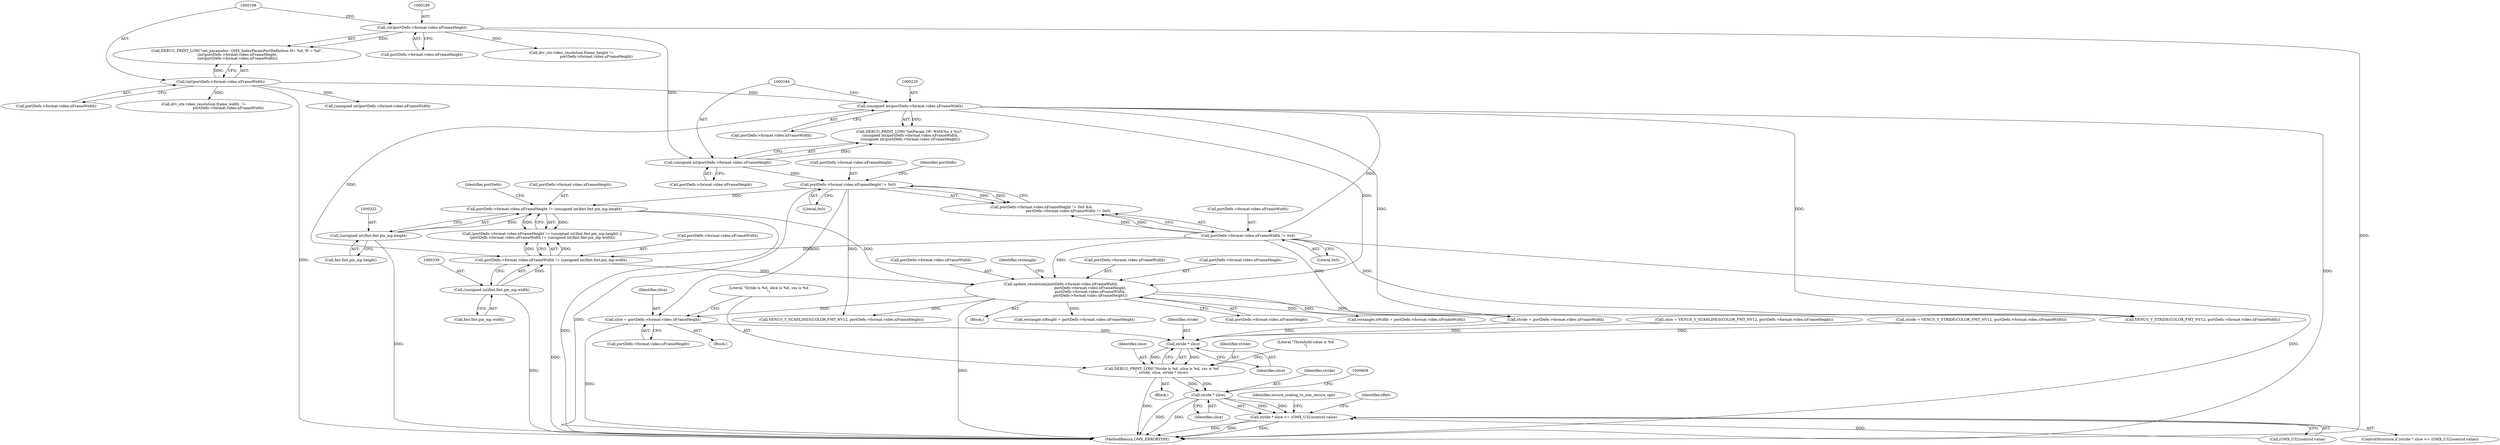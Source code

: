 digraph "0_Android_46e305be6e670a5a0041b0b4861122a0f1aabefa_2@pointer" {
"1000582" [label="(Call,slice = portDefn->format.video.nFrameHeight)"];
"1000254" [label="(Call,portDefn->format.video.nFrameHeight != 0x0)"];
"1000243" [label="(Call,(unsigned int)portDefn->format.video.nFrameHeight)"];
"1000188" [label="(Call,(int)portDefn->format.video.nFrameHeight)"];
"1000351" [label="(Call,update_resolution(portDefn->format.video.nFrameWidth,\n                                                   portDefn->format.video.nFrameHeight,\n                                                   portDefn->format.video.nFrameWidth,\n                                                   portDefn->format.video.nFrameHeight))"];
"1000330" [label="(Call,portDefn->format.video.nFrameWidth != (unsigned int)fmt.fmt.pix_mp.width)"];
"1000234" [label="(Call,(unsigned int)portDefn->format.video.nFrameWidth)"];
"1000197" [label="(Call,(int)portDefn->format.video.nFrameWidth)"];
"1000263" [label="(Call,portDefn->format.video.nFrameWidth != 0x0)"];
"1000338" [label="(Call,(unsigned int)fmt.fmt.pix_mp.width)"];
"1000313" [label="(Call,portDefn->format.video.nFrameHeight != (unsigned int)fmt.fmt.pix_mp.height)"];
"1000321" [label="(Call,(unsigned int)fmt.fmt.pix_mp.height)"];
"1000595" [label="(Call,stride * slice)"];
"1000591" [label="(Call,DEBUG_PRINT_LOW(\"Stride is %d, slice is %d, sxs is %d\n\", stride, slice, stride * slice))"];
"1000605" [label="(Call,stride * slice)"];
"1000604" [label="(Call,stride * slice <= (OMX_U32)control.value)"];
"1000572" [label="(Block,)"];
"1000331" [label="(Call,portDefn->format.video.nFrameWidth)"];
"1000584" [label="(Call,portDefn->format.video.nFrameHeight)"];
"1000560" [label="(Call,slice = VENUS_Y_SCANLINES(COLOR_FMT_NV12, portDefn->format.video.nFrameHeight))"];
"1000607" [label="(Identifier,slice)"];
"1000615" [label="(Identifier,secure_scaling_to_non_secure_opb)"];
"1000646" [label="(Identifier,eRet)"];
"1000573" [label="(Call,stride = portDefn->format.video.nFrameWidth)"];
"1000359" [label="(Call,portDefn->format.video.nFrameHeight)"];
"1000264" [label="(Call,portDefn->format.video.nFrameWidth)"];
"1000197" [label="(Call,(int)portDefn->format.video.nFrameWidth)"];
"1000232" [label="(Call,DEBUG_PRINT_LOW(\"SetParam OP: WxH(%u x %u)\",\n (unsigned int)portDefn->format.video.nFrameWidth,\n (unsigned int)portDefn->format.video.nFrameHeight))"];
"1000267" [label="(Identifier,portDefn)"];
"1000351" [label="(Call,update_resolution(portDefn->format.video.nFrameWidth,\n                                                   portDefn->format.video.nFrameHeight,\n                                                   portDefn->format.video.nFrameWidth,\n                                                   portDefn->format.video.nFrameHeight))"];
"1000594" [label="(Identifier,slice)"];
"1000593" [label="(Identifier,stride)"];
"1000188" [label="(Call,(int)portDefn->format.video.nFrameHeight)"];
"1000591" [label="(Call,DEBUG_PRINT_LOW(\"Stride is %d, slice is %d, sxs is %d\n\", stride, slice, stride * slice))"];
"1000604" [label="(Call,stride * slice <= (OMX_U32)control.value)"];
"1000401" [label="(Call,rectangle.nHeight = portDefn->format.video.nFrameHeight)"];
"1003102" [label="(MethodReturn,OMX_ERRORTYPE)"];
"1000186" [label="(Call,DEBUG_PRINT_LOW(\"set_parameter: OMX_IndexParamPortDefinition H= %d, W = %d\",\n (int)portDefn->format.video.nFrameHeight,\n (int)portDefn->format.video.nFrameWidth))"];
"1000597" [label="(Identifier,slice)"];
"1000190" [label="(Call,portDefn->format.video.nFrameHeight)"];
"1000255" [label="(Call,portDefn->format.video.nFrameHeight)"];
"1000373" [label="(Call,portDefn->format.video.nFrameHeight)"];
"1000551" [label="(Call,VENUS_Y_STRIDE(COLOR_FMT_NV12, portDefn->format.video.nFrameWidth))"];
"1000549" [label="(Call,stride = VENUS_Y_STRIDE(COLOR_FMT_NV12, portDefn->format.video.nFrameWidth))"];
"1000993" [label="(Call,drv_ctx.video_resolution.frame_width  !=\n                                           portDefn->format.video.nFrameWidth)"];
"1000608" [label="(Call,(OMX_U32)control.value)"];
"1000583" [label="(Identifier,slice)"];
"1000980" [label="(Call,drv_ctx.video_resolution.frame_height !=\n                                           portDefn->format.video.nFrameHeight)"];
"1000199" [label="(Call,portDefn->format.video.nFrameWidth)"];
"1000562" [label="(Call,VENUS_Y_SCANLINES(COLOR_FMT_NV12, portDefn->format.video.nFrameHeight))"];
"1000271" [label="(Literal,0x0)"];
"1000603" [label="(ControlStructure,if (stride * slice <= (OMX_U32)control.value))"];
"1000606" [label="(Identifier,stride)"];
"1000340" [label="(Call,fmt.fmt.pix_mp.width)"];
"1000253" [label="(Call,portDefn->format.video.nFrameHeight != 0x0 &&\n                                               portDefn->format.video.nFrameWidth != 0x0)"];
"1000243" [label="(Call,(unsigned int)portDefn->format.video.nFrameHeight)"];
"1000366" [label="(Call,portDefn->format.video.nFrameWidth)"];
"1000596" [label="(Identifier,stride)"];
"1000539" [label="(Block,)"];
"1000592" [label="(Literal,\"Stride is %d, slice is %d, sxs is %d\n\")"];
"1000599" [label="(Literal,\"Threshold value is %d\n\")"];
"1000390" [label="(Call,rectangle.nWidth = portDefn->format.video.nFrameWidth)"];
"1000321" [label="(Call,(unsigned int)fmt.fmt.pix_mp.height)"];
"1000254" [label="(Call,portDefn->format.video.nFrameHeight != 0x0)"];
"1000595" [label="(Call,stride * slice)"];
"1000272" [label="(Block,)"];
"1000334" [label="(Identifier,portDefn)"];
"1000245" [label="(Call,portDefn->format.video.nFrameHeight)"];
"1000582" [label="(Call,slice = portDefn->format.video.nFrameHeight)"];
"1000323" [label="(Call,fmt.fmt.pix_mp.height)"];
"1000262" [label="(Literal,0x0)"];
"1000605" [label="(Call,stride * slice)"];
"1000234" [label="(Call,(unsigned int)portDefn->format.video.nFrameWidth)"];
"1000312" [label="(Call,(portDefn->format.video.nFrameHeight != (unsigned int)fmt.fmt.pix_mp.height) ||\n (portDefn->format.video.nFrameWidth != (unsigned int)fmt.fmt.pix_mp.width))"];
"1000314" [label="(Call,portDefn->format.video.nFrameHeight)"];
"1000236" [label="(Call,portDefn->format.video.nFrameWidth)"];
"1000313" [label="(Call,portDefn->format.video.nFrameHeight != (unsigned int)fmt.fmt.pix_mp.height)"];
"1001009" [label="(Call,(unsigned int)portDefn->format.video.nFrameWidth)"];
"1000263" [label="(Call,portDefn->format.video.nFrameWidth != 0x0)"];
"1000338" [label="(Call,(unsigned int)fmt.fmt.pix_mp.width)"];
"1000382" [label="(Identifier,rectangle)"];
"1000352" [label="(Call,portDefn->format.video.nFrameWidth)"];
"1000330" [label="(Call,portDefn->format.video.nFrameWidth != (unsigned int)fmt.fmt.pix_mp.width)"];
"1000582" -> "1000572"  [label="AST: "];
"1000582" -> "1000584"  [label="CFG: "];
"1000583" -> "1000582"  [label="AST: "];
"1000584" -> "1000582"  [label="AST: "];
"1000592" -> "1000582"  [label="CFG: "];
"1000582" -> "1003102"  [label="DDG: "];
"1000254" -> "1000582"  [label="DDG: "];
"1000351" -> "1000582"  [label="DDG: "];
"1000582" -> "1000595"  [label="DDG: "];
"1000254" -> "1000253"  [label="AST: "];
"1000254" -> "1000262"  [label="CFG: "];
"1000255" -> "1000254"  [label="AST: "];
"1000262" -> "1000254"  [label="AST: "];
"1000267" -> "1000254"  [label="CFG: "];
"1000253" -> "1000254"  [label="CFG: "];
"1000254" -> "1003102"  [label="DDG: "];
"1000254" -> "1000253"  [label="DDG: "];
"1000254" -> "1000253"  [label="DDG: "];
"1000243" -> "1000254"  [label="DDG: "];
"1000254" -> "1000313"  [label="DDG: "];
"1000254" -> "1000562"  [label="DDG: "];
"1000243" -> "1000232"  [label="AST: "];
"1000243" -> "1000245"  [label="CFG: "];
"1000244" -> "1000243"  [label="AST: "];
"1000245" -> "1000243"  [label="AST: "];
"1000232" -> "1000243"  [label="CFG: "];
"1000243" -> "1000232"  [label="DDG: "];
"1000188" -> "1000243"  [label="DDG: "];
"1000188" -> "1000186"  [label="AST: "];
"1000188" -> "1000190"  [label="CFG: "];
"1000189" -> "1000188"  [label="AST: "];
"1000190" -> "1000188"  [label="AST: "];
"1000198" -> "1000188"  [label="CFG: "];
"1000188" -> "1003102"  [label="DDG: "];
"1000188" -> "1000186"  [label="DDG: "];
"1000188" -> "1000980"  [label="DDG: "];
"1000351" -> "1000272"  [label="AST: "];
"1000351" -> "1000373"  [label="CFG: "];
"1000352" -> "1000351"  [label="AST: "];
"1000359" -> "1000351"  [label="AST: "];
"1000366" -> "1000351"  [label="AST: "];
"1000373" -> "1000351"  [label="AST: "];
"1000382" -> "1000351"  [label="CFG: "];
"1000351" -> "1003102"  [label="DDG: "];
"1000330" -> "1000351"  [label="DDG: "];
"1000234" -> "1000351"  [label="DDG: "];
"1000263" -> "1000351"  [label="DDG: "];
"1000313" -> "1000351"  [label="DDG: "];
"1000351" -> "1000390"  [label="DDG: "];
"1000351" -> "1000401"  [label="DDG: "];
"1000351" -> "1000551"  [label="DDG: "];
"1000351" -> "1000562"  [label="DDG: "];
"1000351" -> "1000573"  [label="DDG: "];
"1000330" -> "1000312"  [label="AST: "];
"1000330" -> "1000338"  [label="CFG: "];
"1000331" -> "1000330"  [label="AST: "];
"1000338" -> "1000330"  [label="AST: "];
"1000312" -> "1000330"  [label="CFG: "];
"1000330" -> "1003102"  [label="DDG: "];
"1000330" -> "1000312"  [label="DDG: "];
"1000330" -> "1000312"  [label="DDG: "];
"1000234" -> "1000330"  [label="DDG: "];
"1000263" -> "1000330"  [label="DDG: "];
"1000338" -> "1000330"  [label="DDG: "];
"1000234" -> "1000232"  [label="AST: "];
"1000234" -> "1000236"  [label="CFG: "];
"1000235" -> "1000234"  [label="AST: "];
"1000236" -> "1000234"  [label="AST: "];
"1000244" -> "1000234"  [label="CFG: "];
"1000234" -> "1003102"  [label="DDG: "];
"1000234" -> "1000232"  [label="DDG: "];
"1000197" -> "1000234"  [label="DDG: "];
"1000234" -> "1000263"  [label="DDG: "];
"1000234" -> "1000551"  [label="DDG: "];
"1000234" -> "1000573"  [label="DDG: "];
"1000197" -> "1000186"  [label="AST: "];
"1000197" -> "1000199"  [label="CFG: "];
"1000198" -> "1000197"  [label="AST: "];
"1000199" -> "1000197"  [label="AST: "];
"1000186" -> "1000197"  [label="CFG: "];
"1000197" -> "1003102"  [label="DDG: "];
"1000197" -> "1000186"  [label="DDG: "];
"1000197" -> "1000993"  [label="DDG: "];
"1000197" -> "1001009"  [label="DDG: "];
"1000263" -> "1000253"  [label="AST: "];
"1000263" -> "1000271"  [label="CFG: "];
"1000264" -> "1000263"  [label="AST: "];
"1000271" -> "1000263"  [label="AST: "];
"1000253" -> "1000263"  [label="CFG: "];
"1000263" -> "1003102"  [label="DDG: "];
"1000263" -> "1000253"  [label="DDG: "];
"1000263" -> "1000253"  [label="DDG: "];
"1000263" -> "1000551"  [label="DDG: "];
"1000263" -> "1000573"  [label="DDG: "];
"1000338" -> "1000340"  [label="CFG: "];
"1000339" -> "1000338"  [label="AST: "];
"1000340" -> "1000338"  [label="AST: "];
"1000338" -> "1003102"  [label="DDG: "];
"1000313" -> "1000312"  [label="AST: "];
"1000313" -> "1000321"  [label="CFG: "];
"1000314" -> "1000313"  [label="AST: "];
"1000321" -> "1000313"  [label="AST: "];
"1000334" -> "1000313"  [label="CFG: "];
"1000312" -> "1000313"  [label="CFG: "];
"1000313" -> "1003102"  [label="DDG: "];
"1000313" -> "1000312"  [label="DDG: "];
"1000313" -> "1000312"  [label="DDG: "];
"1000321" -> "1000313"  [label="DDG: "];
"1000321" -> "1000323"  [label="CFG: "];
"1000322" -> "1000321"  [label="AST: "];
"1000323" -> "1000321"  [label="AST: "];
"1000321" -> "1003102"  [label="DDG: "];
"1000595" -> "1000591"  [label="AST: "];
"1000595" -> "1000597"  [label="CFG: "];
"1000596" -> "1000595"  [label="AST: "];
"1000597" -> "1000595"  [label="AST: "];
"1000591" -> "1000595"  [label="CFG: "];
"1000595" -> "1000591"  [label="DDG: "];
"1000595" -> "1000591"  [label="DDG: "];
"1000549" -> "1000595"  [label="DDG: "];
"1000573" -> "1000595"  [label="DDG: "];
"1000560" -> "1000595"  [label="DDG: "];
"1000591" -> "1000539"  [label="AST: "];
"1000592" -> "1000591"  [label="AST: "];
"1000593" -> "1000591"  [label="AST: "];
"1000594" -> "1000591"  [label="AST: "];
"1000599" -> "1000591"  [label="CFG: "];
"1000591" -> "1003102"  [label="DDG: "];
"1000591" -> "1000605"  [label="DDG: "];
"1000591" -> "1000605"  [label="DDG: "];
"1000605" -> "1000604"  [label="AST: "];
"1000605" -> "1000607"  [label="CFG: "];
"1000606" -> "1000605"  [label="AST: "];
"1000607" -> "1000605"  [label="AST: "];
"1000609" -> "1000605"  [label="CFG: "];
"1000605" -> "1003102"  [label="DDG: "];
"1000605" -> "1003102"  [label="DDG: "];
"1000605" -> "1000604"  [label="DDG: "];
"1000605" -> "1000604"  [label="DDG: "];
"1000604" -> "1000603"  [label="AST: "];
"1000604" -> "1000608"  [label="CFG: "];
"1000608" -> "1000604"  [label="AST: "];
"1000615" -> "1000604"  [label="CFG: "];
"1000646" -> "1000604"  [label="CFG: "];
"1000604" -> "1003102"  [label="DDG: "];
"1000604" -> "1003102"  [label="DDG: "];
"1000604" -> "1003102"  [label="DDG: "];
"1000608" -> "1000604"  [label="DDG: "];
}
